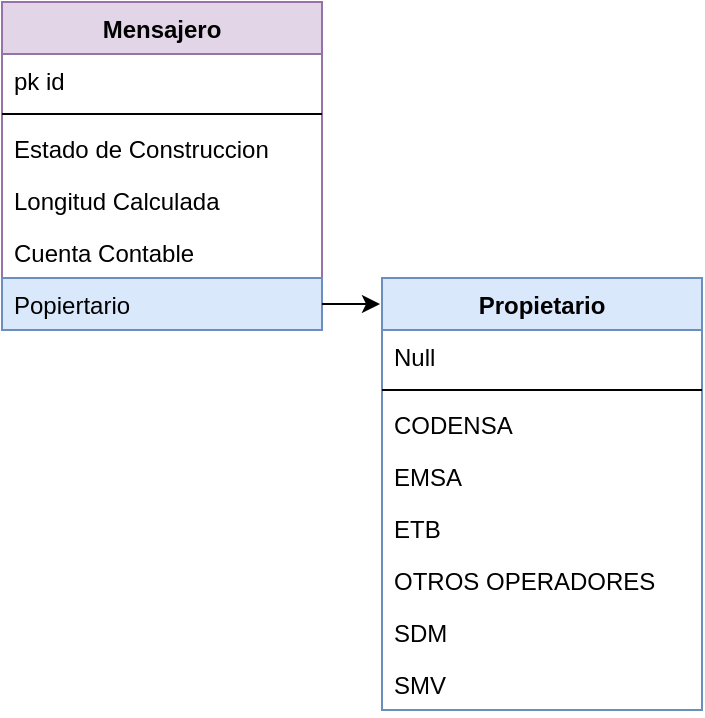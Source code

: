 <mxfile version="20.2.0" type="github" pages="3"><diagram id="7SNefQzqKdSt2I0LmCMP" name="ETB Necesidad Negocio 1"><mxGraphModel dx="929" dy="531" grid="1" gridSize="10" guides="1" tooltips="1" connect="1" arrows="1" fold="1" page="1" pageScale="1" pageWidth="827" pageHeight="1169" math="0" shadow="0"><root><mxCell id="0"/><mxCell id="1" parent="0"/><mxCell id="rgepEF-R15nHoJGPIo0p-5" value="Mensajero" style="swimlane;fontStyle=1;align=center;verticalAlign=top;childLayout=stackLayout;horizontal=1;startSize=26;horizontalStack=0;resizeParent=1;resizeParentMax=0;resizeLast=0;collapsible=1;marginBottom=0;fillColor=#e1d5e7;strokeColor=#9673a6;" vertex="1" parent="1"><mxGeometry x="120" y="80" width="160" height="164" as="geometry"/></mxCell><mxCell id="rgepEF-R15nHoJGPIo0p-6" value="pk id" style="text;strokeColor=none;fillColor=none;align=left;verticalAlign=top;spacingLeft=4;spacingRight=4;overflow=hidden;rotatable=0;points=[[0,0.5],[1,0.5]];portConstraint=eastwest;" vertex="1" parent="rgepEF-R15nHoJGPIo0p-5"><mxGeometry y="26" width="160" height="26" as="geometry"/></mxCell><mxCell id="rgepEF-R15nHoJGPIo0p-7" value="" style="line;strokeWidth=1;fillColor=none;align=left;verticalAlign=middle;spacingTop=-1;spacingLeft=3;spacingRight=3;rotatable=0;labelPosition=right;points=[];portConstraint=eastwest;" vertex="1" parent="rgepEF-R15nHoJGPIo0p-5"><mxGeometry y="52" width="160" height="8" as="geometry"/></mxCell><mxCell id="rgepEF-R15nHoJGPIo0p-8" value="Estado de Construccion" style="text;strokeColor=none;fillColor=none;align=left;verticalAlign=top;spacingLeft=4;spacingRight=4;overflow=hidden;rotatable=0;points=[[0,0.5],[1,0.5]];portConstraint=eastwest;" vertex="1" parent="rgepEF-R15nHoJGPIo0p-5"><mxGeometry y="60" width="160" height="26" as="geometry"/></mxCell><mxCell id="rgepEF-R15nHoJGPIo0p-10" value="Longitud Calculada" style="text;strokeColor=none;fillColor=none;align=left;verticalAlign=top;spacingLeft=4;spacingRight=4;overflow=hidden;rotatable=0;points=[[0,0.5],[1,0.5]];portConstraint=eastwest;" vertex="1" parent="rgepEF-R15nHoJGPIo0p-5"><mxGeometry y="86" width="160" height="26" as="geometry"/></mxCell><mxCell id="rgepEF-R15nHoJGPIo0p-11" value="Cuenta Contable" style="text;strokeColor=none;fillColor=none;align=left;verticalAlign=top;spacingLeft=4;spacingRight=4;overflow=hidden;rotatable=0;points=[[0,0.5],[1,0.5]];portConstraint=eastwest;" vertex="1" parent="rgepEF-R15nHoJGPIo0p-5"><mxGeometry y="112" width="160" height="26" as="geometry"/></mxCell><mxCell id="rgepEF-R15nHoJGPIo0p-12" value="Popiertario" style="text;strokeColor=#6c8ebf;fillColor=#dae8fc;align=left;verticalAlign=top;spacingLeft=4;spacingRight=4;overflow=hidden;rotatable=0;points=[[0,0.5],[1,0.5]];portConstraint=eastwest;" vertex="1" parent="rgepEF-R15nHoJGPIo0p-5"><mxGeometry y="138" width="160" height="26" as="geometry"/></mxCell><mxCell id="rgepEF-R15nHoJGPIo0p-13" value="Propietario" style="swimlane;fontStyle=1;align=center;verticalAlign=top;childLayout=stackLayout;horizontal=1;startSize=26;horizontalStack=0;resizeParent=1;resizeParentMax=0;resizeLast=0;collapsible=1;marginBottom=0;fillColor=#dae8fc;strokeColor=#6c8ebf;" vertex="1" parent="1"><mxGeometry x="310" y="218" width="160" height="216" as="geometry"/></mxCell><mxCell id="rgepEF-R15nHoJGPIo0p-14" value="Null" style="text;strokeColor=none;fillColor=none;align=left;verticalAlign=top;spacingLeft=4;spacingRight=4;overflow=hidden;rotatable=0;points=[[0,0.5],[1,0.5]];portConstraint=eastwest;" vertex="1" parent="rgepEF-R15nHoJGPIo0p-13"><mxGeometry y="26" width="160" height="26" as="geometry"/></mxCell><mxCell id="rgepEF-R15nHoJGPIo0p-15" value="" style="line;strokeWidth=1;fillColor=none;align=left;verticalAlign=middle;spacingTop=-1;spacingLeft=3;spacingRight=3;rotatable=0;labelPosition=right;points=[];portConstraint=eastwest;" vertex="1" parent="rgepEF-R15nHoJGPIo0p-13"><mxGeometry y="52" width="160" height="8" as="geometry"/></mxCell><mxCell id="rgepEF-R15nHoJGPIo0p-16" value="CODENSA" style="text;strokeColor=none;fillColor=none;align=left;verticalAlign=top;spacingLeft=4;spacingRight=4;overflow=hidden;rotatable=0;points=[[0,0.5],[1,0.5]];portConstraint=eastwest;" vertex="1" parent="rgepEF-R15nHoJGPIo0p-13"><mxGeometry y="60" width="160" height="26" as="geometry"/></mxCell><mxCell id="rgepEF-R15nHoJGPIo0p-17" value="EMSA" style="text;strokeColor=none;fillColor=none;align=left;verticalAlign=top;spacingLeft=4;spacingRight=4;overflow=hidden;rotatable=0;points=[[0,0.5],[1,0.5]];portConstraint=eastwest;" vertex="1" parent="rgepEF-R15nHoJGPIo0p-13"><mxGeometry y="86" width="160" height="26" as="geometry"/></mxCell><mxCell id="rgepEF-R15nHoJGPIo0p-21" value="ETB" style="text;strokeColor=none;fillColor=none;align=left;verticalAlign=top;spacingLeft=4;spacingRight=4;overflow=hidden;rotatable=0;points=[[0,0.5],[1,0.5]];portConstraint=eastwest;" vertex="1" parent="rgepEF-R15nHoJGPIo0p-13"><mxGeometry y="112" width="160" height="26" as="geometry"/></mxCell><mxCell id="rgepEF-R15nHoJGPIo0p-20" value="OTROS OPERADORES" style="text;strokeColor=none;fillColor=none;align=left;verticalAlign=top;spacingLeft=4;spacingRight=4;overflow=hidden;rotatable=0;points=[[0,0.5],[1,0.5]];portConstraint=eastwest;" vertex="1" parent="rgepEF-R15nHoJGPIo0p-13"><mxGeometry y="138" width="160" height="26" as="geometry"/></mxCell><mxCell id="rgepEF-R15nHoJGPIo0p-22" value="SDM" style="text;strokeColor=none;fillColor=none;align=left;verticalAlign=top;spacingLeft=4;spacingRight=4;overflow=hidden;rotatable=0;points=[[0,0.5],[1,0.5]];portConstraint=eastwest;" vertex="1" parent="rgepEF-R15nHoJGPIo0p-13"><mxGeometry y="164" width="160" height="26" as="geometry"/></mxCell><mxCell id="rgepEF-R15nHoJGPIo0p-19" value="SMV" style="text;strokeColor=none;fillColor=none;align=left;verticalAlign=top;spacingLeft=4;spacingRight=4;overflow=hidden;rotatable=0;points=[[0,0.5],[1,0.5]];portConstraint=eastwest;" vertex="1" parent="rgepEF-R15nHoJGPIo0p-13"><mxGeometry y="190" width="160" height="26" as="geometry"/></mxCell><mxCell id="rgepEF-R15nHoJGPIo0p-23" style="edgeStyle=orthogonalEdgeStyle;rounded=0;orthogonalLoop=1;jettySize=auto;html=1;exitX=1;exitY=0.5;exitDx=0;exitDy=0;entryX=-0.006;entryY=0.056;entryDx=0;entryDy=0;entryPerimeter=0;" edge="1" parent="1" source="rgepEF-R15nHoJGPIo0p-12" target="rgepEF-R15nHoJGPIo0p-13"><mxGeometry relative="1" as="geometry"/></mxCell></root></mxGraphModel></diagram><diagram id="TaB28wCVPR5ub9hFnSmO" name="REQ ETB Necesidad Negocio 2"><mxGraphModel dx="3083" dy="1975" grid="1" gridSize="10" guides="1" tooltips="1" connect="1" arrows="1" fold="1" page="1" pageScale="1" pageWidth="827" pageHeight="1169" math="0" shadow="0"><root><mxCell id="0"/><mxCell id="1" parent="0"/><mxCell id="OmIyis-v5zb2YywH5Teh-71" style="edgeStyle=orthogonalEdgeStyle;rounded=0;orthogonalLoop=1;jettySize=auto;html=1;exitX=0.5;exitY=1;exitDx=0;exitDy=0;entryX=0.186;entryY=-0.007;entryDx=0;entryDy=0;entryPerimeter=0;fontSize=13;" edge="1" parent="1" source="_Np7mDG4AxdZJiMfiP_V-1" target="OmIyis-v5zb2YywH5Teh-2"><mxGeometry relative="1" as="geometry"/></mxCell><mxCell id="_Np7mDG4AxdZJiMfiP_V-1" value="Camara" style="swimlane;fontStyle=1;align=center;verticalAlign=top;childLayout=stackLayout;horizontal=1;startSize=26;horizontalStack=0;resizeParent=1;resizeParentMax=0;resizeLast=0;collapsible=1;marginBottom=0;fillColor=#d5e8d4;strokeColor=#82b366;fontSize=13;" vertex="1" parent="1"><mxGeometry x="-1210" y="30" width="180" height="424" as="geometry"/></mxCell><mxCell id="_Np7mDG4AxdZJiMfiP_V-2" value="pk id" style="text;strokeColor=none;fillColor=none;align=left;verticalAlign=top;spacingLeft=4;spacingRight=4;overflow=hidden;rotatable=0;points=[[0,0.5],[1,0.5]];portConstraint=eastwest;" vertex="1" parent="_Np7mDG4AxdZJiMfiP_V-1"><mxGeometry y="26" width="180" height="26" as="geometry"/></mxCell><mxCell id="_Np7mDG4AxdZJiMfiP_V-3" value="" style="line;strokeWidth=1;fillColor=none;align=left;verticalAlign=middle;spacingTop=-1;spacingLeft=3;spacingRight=3;rotatable=0;labelPosition=right;points=[];portConstraint=eastwest;" vertex="1" parent="_Np7mDG4AxdZJiMfiP_V-1"><mxGeometry y="52" width="180" height="8" as="geometry"/></mxCell><mxCell id="_Np7mDG4AxdZJiMfiP_V-4" value="Camara" style="text;strokeColor=none;fillColor=none;align=left;verticalAlign=top;spacingLeft=4;spacingRight=4;overflow=hidden;rotatable=0;points=[[0,0.5],[1,0.5]];portConstraint=eastwest;" vertex="1" parent="_Np7mDG4AxdZJiMfiP_V-1"><mxGeometry y="60" width="180" height="26" as="geometry"/></mxCell><mxCell id="_Np7mDG4AxdZJiMfiP_V-5" value="Especificacion" style="text;strokeColor=none;fillColor=none;align=left;verticalAlign=top;spacingLeft=4;spacingRight=4;overflow=hidden;rotatable=0;points=[[0,0.5],[1,0.5]];portConstraint=eastwest;" vertex="1" parent="_Np7mDG4AxdZJiMfiP_V-1"><mxGeometry y="86" width="180" height="26" as="geometry"/></mxCell><mxCell id="_Np7mDG4AxdZJiMfiP_V-6" value="Porpietario" style="text;strokeColor=none;fillColor=none;align=left;verticalAlign=top;spacingLeft=4;spacingRight=4;overflow=hidden;rotatable=0;points=[[0,0.5],[1,0.5]];portConstraint=eastwest;" vertex="1" parent="_Np7mDG4AxdZJiMfiP_V-1"><mxGeometry y="112" width="180" height="26" as="geometry"/></mxCell><mxCell id="_Np7mDG4AxdZJiMfiP_V-7" value="Estado de Construccion" style="text;strokeColor=none;fillColor=none;align=left;verticalAlign=top;spacingLeft=4;spacingRight=4;overflow=hidden;rotatable=0;points=[[0,0.5],[1,0.5]];portConstraint=eastwest;" vertex="1" parent="_Np7mDG4AxdZJiMfiP_V-1"><mxGeometry y="138" width="180" height="26" as="geometry"/></mxCell><mxCell id="RvAkGdlKelsqoGFrfK52-1" value="Strips" style="text;strokeColor=none;fillColor=none;align=left;verticalAlign=top;spacingLeft=4;spacingRight=4;overflow=hidden;rotatable=0;points=[[0,0.5],[1,0.5]];portConstraint=eastwest;" vertex="1" parent="_Np7mDG4AxdZJiMfiP_V-1"><mxGeometry y="164" width="180" height="26" as="geometry"/></mxCell><mxCell id="RvAkGdlKelsqoGFrfK52-2" value="Tipo" style="text;strokeColor=none;fillColor=none;align=left;verticalAlign=top;spacingLeft=4;spacingRight=4;overflow=hidden;rotatable=0;points=[[0,0.5],[1,0.5]];portConstraint=eastwest;" vertex="1" parent="_Np7mDG4AxdZJiMfiP_V-1"><mxGeometry y="190" width="180" height="26" as="geometry"/></mxCell><mxCell id="RvAkGdlKelsqoGFrfK52-3" value="Apertura" style="text;strokeColor=none;fillColor=none;align=left;verticalAlign=top;spacingLeft=4;spacingRight=4;overflow=hidden;rotatable=0;points=[[0,0.5],[1,0.5]];portConstraint=eastwest;" vertex="1" parent="_Np7mDG4AxdZJiMfiP_V-1"><mxGeometry y="216" width="180" height="26" as="geometry"/></mxCell><mxCell id="RvAkGdlKelsqoGFrfK52-5" value="Numero Acometida Predio" style="text;strokeColor=none;fillColor=none;align=left;verticalAlign=top;spacingLeft=4;spacingRight=4;overflow=hidden;rotatable=0;points=[[0,0.5],[1,0.5]];portConstraint=eastwest;" vertex="1" parent="_Np7mDG4AxdZJiMfiP_V-1"><mxGeometry y="242" width="180" height="26" as="geometry"/></mxCell><mxCell id="RvAkGdlKelsqoGFrfK52-4" value="Red Coporativa?" style="text;strokeColor=none;fillColor=none;align=left;verticalAlign=top;spacingLeft=4;spacingRight=4;overflow=hidden;rotatable=0;points=[[0,0.5],[1,0.5]];portConstraint=eastwest;" vertex="1" parent="_Np7mDG4AxdZJiMfiP_V-1"><mxGeometry y="268" width="180" height="26" as="geometry"/></mxCell><mxCell id="RvAkGdlKelsqoGFrfK52-6" value="Etiqueta" style="text;strokeColor=none;fillColor=none;align=left;verticalAlign=top;spacingLeft=4;spacingRight=4;overflow=hidden;rotatable=0;points=[[0,0.5],[1,0.5]];portConstraint=eastwest;" vertex="1" parent="_Np7mDG4AxdZJiMfiP_V-1"><mxGeometry y="294" width="180" height="26" as="geometry"/></mxCell><mxCell id="RvAkGdlKelsqoGFrfK52-7" value="Direccion" style="text;strokeColor=none;fillColor=none;align=left;verticalAlign=top;spacingLeft=4;spacingRight=4;overflow=hidden;rotatable=0;points=[[0,0.5],[1,0.5]];portConstraint=eastwest;" vertex="1" parent="_Np7mDG4AxdZJiMfiP_V-1"><mxGeometry y="320" width="180" height="26" as="geometry"/></mxCell><mxCell id="RvAkGdlKelsqoGFrfK52-8" value="Cuenta Contable" style="text;strokeColor=none;fillColor=none;align=left;verticalAlign=top;spacingLeft=4;spacingRight=4;overflow=hidden;rotatable=0;points=[[0,0.5],[1,0.5]];portConstraint=eastwest;" vertex="1" parent="_Np7mDG4AxdZJiMfiP_V-1"><mxGeometry y="346" width="180" height="26" as="geometry"/></mxCell><mxCell id="k2ZkSBLWyGvdBdx1VVwJ-1" value="Arrendadores (Infra) bool" style="text;strokeColor=#6c8ebf;fillColor=#dae8fc;align=left;verticalAlign=top;spacingLeft=4;spacingRight=4;overflow=hidden;rotatable=0;points=[[0,0.5],[1,0.5]];portConstraint=eastwest;" vertex="1" parent="_Np7mDG4AxdZJiMfiP_V-1"><mxGeometry y="372" width="180" height="26" as="geometry"/></mxCell><mxCell id="RvAkGdlKelsqoGFrfK52-35" value="Arrendamiento Infraestructura" style="text;strokeColor=#6c8ebf;fillColor=#dae8fc;align=left;verticalAlign=top;spacingLeft=4;spacingRight=4;overflow=hidden;rotatable=0;points=[[0,0.5],[1,0.5]];portConstraint=eastwest;" vertex="1" parent="_Np7mDG4AxdZJiMfiP_V-1"><mxGeometry y="398" width="180" height="26" as="geometry"/></mxCell><mxCell id="OmIyis-v5zb2YywH5Teh-72" style="edgeStyle=orthogonalEdgeStyle;rounded=0;orthogonalLoop=1;jettySize=auto;html=1;exitX=0.5;exitY=1;exitDx=0;exitDy=0;fontSize=13;" edge="1" parent="1" source="_Np7mDG4AxdZJiMfiP_V-8"><mxGeometry relative="1" as="geometry"><mxPoint x="-713" y="830" as="targetPoint"/></mxGeometry></mxCell><mxCell id="_Np7mDG4AxdZJiMfiP_V-8" value="Poste" style="swimlane;fontStyle=1;align=center;verticalAlign=top;childLayout=stackLayout;horizontal=1;startSize=26;horizontalStack=0;resizeParent=1;resizeParentMax=0;resizeLast=0;collapsible=1;marginBottom=0;fillColor=#ffe6cc;strokeColor=#d79b00;" vertex="1" parent="1"><mxGeometry x="-820" width="180" height="580" as="geometry"/></mxCell><mxCell id="_Np7mDG4AxdZJiMfiP_V-9" value="pk id" style="text;strokeColor=none;fillColor=none;align=left;verticalAlign=top;spacingLeft=4;spacingRight=4;overflow=hidden;rotatable=0;points=[[0,0.5],[1,0.5]];portConstraint=eastwest;" vertex="1" parent="_Np7mDG4AxdZJiMfiP_V-8"><mxGeometry y="26" width="180" height="26" as="geometry"/></mxCell><mxCell id="_Np7mDG4AxdZJiMfiP_V-10" value="" style="line;strokeWidth=1;fillColor=none;align=left;verticalAlign=middle;spacingTop=-1;spacingLeft=3;spacingRight=3;rotatable=0;labelPosition=right;points=[];portConstraint=eastwest;" vertex="1" parent="_Np7mDG4AxdZJiMfiP_V-8"><mxGeometry y="52" width="180" height="8" as="geometry"/></mxCell><mxCell id="_Np7mDG4AxdZJiMfiP_V-11" value="Etiqueta de Poste de CATV" style="text;strokeColor=none;fillColor=none;align=left;verticalAlign=top;spacingLeft=4;spacingRight=4;overflow=hidden;rotatable=0;points=[[0,0.5],[1,0.5]];portConstraint=eastwest;" vertex="1" parent="_Np7mDG4AxdZJiMfiP_V-8"><mxGeometry y="60" width="180" height="26" as="geometry"/></mxCell><mxCell id="_Np7mDG4AxdZJiMfiP_V-12" value="Uso" style="text;strokeColor=none;fillColor=none;align=left;verticalAlign=top;spacingLeft=4;spacingRight=4;overflow=hidden;rotatable=0;points=[[0,0.5],[1,0.5]];portConstraint=eastwest;" vertex="1" parent="_Np7mDG4AxdZJiMfiP_V-8"><mxGeometry y="86" width="180" height="26" as="geometry"/></mxCell><mxCell id="_Np7mDG4AxdZJiMfiP_V-13" value="Estado de Construccion" style="text;strokeColor=none;fillColor=none;align=left;verticalAlign=top;spacingLeft=4;spacingRight=4;overflow=hidden;rotatable=0;points=[[0,0.5],[1,0.5]];portConstraint=eastwest;" vertex="1" parent="_Np7mDG4AxdZJiMfiP_V-8"><mxGeometry y="112" width="180" height="26" as="geometry"/></mxCell><mxCell id="_Np7mDG4AxdZJiMfiP_V-14" value="Identificador" style="text;strokeColor=none;fillColor=none;align=left;verticalAlign=top;spacingLeft=4;spacingRight=4;overflow=hidden;rotatable=0;points=[[0,0.5],[1,0.5]];portConstraint=eastwest;" vertex="1" parent="_Np7mDG4AxdZJiMfiP_V-8"><mxGeometry y="138" width="180" height="26" as="geometry"/></mxCell><mxCell id="RvAkGdlKelsqoGFrfK52-10" value="Tipo de Poste" style="text;strokeColor=none;fillColor=none;align=left;verticalAlign=top;spacingLeft=4;spacingRight=4;overflow=hidden;rotatable=0;points=[[0,0.5],[1,0.5]];portConstraint=eastwest;" vertex="1" parent="_Np7mDG4AxdZJiMfiP_V-8"><mxGeometry y="164" width="180" height="26" as="geometry"/></mxCell><mxCell id="RvAkGdlKelsqoGFrfK52-9" value="Propietario" style="text;strokeColor=none;fillColor=none;align=left;verticalAlign=top;spacingLeft=4;spacingRight=4;overflow=hidden;rotatable=0;points=[[0,0.5],[1,0.5]];portConstraint=eastwest;" vertex="1" parent="_Np7mDG4AxdZJiMfiP_V-8"><mxGeometry y="190" width="180" height="26" as="geometry"/></mxCell><mxCell id="RvAkGdlKelsqoGFrfK52-12" value="Tipo Material" style="text;strokeColor=none;fillColor=none;align=left;verticalAlign=top;spacingLeft=4;spacingRight=4;overflow=hidden;rotatable=0;points=[[0,0.5],[1,0.5]];portConstraint=eastwest;" vertex="1" parent="_Np7mDG4AxdZJiMfiP_V-8"><mxGeometry y="216" width="180" height="26" as="geometry"/></mxCell><mxCell id="RvAkGdlKelsqoGFrfK52-13" value="Tipo Rienda" style="text;strokeColor=none;fillColor=none;align=left;verticalAlign=top;spacingLeft=4;spacingRight=4;overflow=hidden;rotatable=0;points=[[0,0.5],[1,0.5]];portConstraint=eastwest;" vertex="1" parent="_Np7mDG4AxdZJiMfiP_V-8"><mxGeometry y="242" width="180" height="26" as="geometry"/></mxCell><mxCell id="RvAkGdlKelsqoGFrfK52-11" value="Codigo ETB" style="text;strokeColor=none;fillColor=none;align=left;verticalAlign=top;spacingLeft=4;spacingRight=4;overflow=hidden;rotatable=0;points=[[0,0.5],[1,0.5]];portConstraint=eastwest;" vertex="1" parent="_Np7mDG4AxdZJiMfiP_V-8"><mxGeometry y="268" width="180" height="26" as="geometry"/></mxCell><mxCell id="RvAkGdlKelsqoGFrfK52-14" value="Codigo DART" style="text;strokeColor=none;fillColor=none;align=left;verticalAlign=top;spacingLeft=4;spacingRight=4;overflow=hidden;rotatable=0;points=[[0,0.5],[1,0.5]];portConstraint=eastwest;" vertex="1" parent="_Np7mDG4AxdZJiMfiP_V-8"><mxGeometry y="294" width="180" height="26" as="geometry"/></mxCell><mxCell id="RvAkGdlKelsqoGFrfK52-15" value="Caja Cobres" style="text;strokeColor=none;fillColor=none;align=left;verticalAlign=top;spacingLeft=4;spacingRight=4;overflow=hidden;rotatable=0;points=[[0,0.5],[1,0.5]];portConstraint=eastwest;" vertex="1" parent="_Np7mDG4AxdZJiMfiP_V-8"><mxGeometry y="320" width="180" height="26" as="geometry"/></mxCell><mxCell id="RvAkGdlKelsqoGFrfK52-16" value="Coste Instalado" style="text;strokeColor=none;fillColor=none;align=left;verticalAlign=top;spacingLeft=4;spacingRight=4;overflow=hidden;rotatable=0;points=[[0,0.5],[1,0.5]];portConstraint=eastwest;" vertex="1" parent="_Np7mDG4AxdZJiMfiP_V-8"><mxGeometry y="346" width="180" height="26" as="geometry"/></mxCell><mxCell id="RvAkGdlKelsqoGFrfK52-17" value="Obstruccion Linea Vista" style="text;strokeColor=none;fillColor=none;align=left;verticalAlign=top;spacingLeft=4;spacingRight=4;overflow=hidden;rotatable=0;points=[[0,0.5],[1,0.5]];portConstraint=eastwest;" vertex="1" parent="_Np7mDG4AxdZJiMfiP_V-8"><mxGeometry y="372" width="180" height="26" as="geometry"/></mxCell><mxCell id="RvAkGdlKelsqoGFrfK52-18" value="Acometida Camara" style="text;strokeColor=none;fillColor=none;align=left;verticalAlign=top;spacingLeft=4;spacingRight=4;overflow=hidden;rotatable=0;points=[[0,0.5],[1,0.5]];portConstraint=eastwest;" vertex="1" parent="_Np7mDG4AxdZJiMfiP_V-8"><mxGeometry y="398" width="180" height="26" as="geometry"/></mxCell><mxCell id="RvAkGdlKelsqoGFrfK52-20" value="Altura" style="text;strokeColor=none;fillColor=none;align=left;verticalAlign=top;spacingLeft=4;spacingRight=4;overflow=hidden;rotatable=0;points=[[0,0.5],[1,0.5]];portConstraint=eastwest;" vertex="1" parent="_Np7mDG4AxdZJiMfiP_V-8"><mxGeometry y="424" width="180" height="26" as="geometry"/></mxCell><mxCell id="RvAkGdlKelsqoGFrfK52-21" value="Ubicacion" style="text;strokeColor=none;fillColor=none;align=left;verticalAlign=top;spacingLeft=4;spacingRight=4;overflow=hidden;rotatable=0;points=[[0,0.5],[1,0.5]];portConstraint=eastwest;" vertex="1" parent="_Np7mDG4AxdZJiMfiP_V-8"><mxGeometry y="450" width="180" height="26" as="geometry"/></mxCell><mxCell id="RvAkGdlKelsqoGFrfK52-19" value="Red Corporativa?" style="text;strokeColor=none;fillColor=none;align=left;verticalAlign=top;spacingLeft=4;spacingRight=4;overflow=hidden;rotatable=0;points=[[0,0.5],[1,0.5]];portConstraint=eastwest;" vertex="1" parent="_Np7mDG4AxdZJiMfiP_V-8"><mxGeometry y="476" width="180" height="26" as="geometry"/></mxCell><mxCell id="RvAkGdlKelsqoGFrfK52-22" value="Cuenta Contable" style="text;strokeColor=none;fillColor=none;align=left;verticalAlign=top;spacingLeft=4;spacingRight=4;overflow=hidden;rotatable=0;points=[[0,0.5],[1,0.5]];portConstraint=eastwest;" vertex="1" parent="_Np7mDG4AxdZJiMfiP_V-8"><mxGeometry y="502" width="180" height="26" as="geometry"/></mxCell><mxCell id="k2ZkSBLWyGvdBdx1VVwJ-2" value="Arrendadores (Infra) bool" style="text;strokeColor=#6c8ebf;fillColor=#dae8fc;align=left;verticalAlign=top;spacingLeft=4;spacingRight=4;overflow=hidden;rotatable=0;points=[[0,0.5],[1,0.5]];portConstraint=eastwest;" vertex="1" parent="_Np7mDG4AxdZJiMfiP_V-8"><mxGeometry y="528" width="180" height="26" as="geometry"/></mxCell><mxCell id="RvAkGdlKelsqoGFrfK52-36" value="Arrendamiento Infraestructura" style="text;strokeColor=#6c8ebf;fillColor=#dae8fc;align=left;verticalAlign=top;spacingLeft=4;spacingRight=4;overflow=hidden;rotatable=0;points=[[0,0.5],[1,0.5]];portConstraint=eastwest;" vertex="1" parent="_Np7mDG4AxdZJiMfiP_V-8"><mxGeometry y="554" width="180" height="26" as="geometry"/></mxCell><mxCell id="OmIyis-v5zb2YywH5Teh-73" style="edgeStyle=orthogonalEdgeStyle;rounded=0;orthogonalLoop=1;jettySize=auto;html=1;exitX=0.5;exitY=1;exitDx=0;exitDy=0;fontSize=13;entryX=0.75;entryY=0;entryDx=0;entryDy=0;" edge="1" parent="1" source="_Np7mDG4AxdZJiMfiP_V-15" target="OmIyis-v5zb2YywH5Teh-2"><mxGeometry relative="1" as="geometry"><mxPoint x="-670" y="810" as="targetPoint"/></mxGeometry></mxCell><mxCell id="_Np7mDG4AxdZJiMfiP_V-15" value="Canalizacion" style="swimlane;fontStyle=1;align=center;verticalAlign=top;childLayout=stackLayout;horizontal=1;startSize=26;horizontalStack=0;resizeParent=1;resizeParentMax=0;resizeLast=0;collapsible=1;marginBottom=0;fillColor=#fff2cc;strokeColor=#d6b656;" vertex="1" parent="1"><mxGeometry x="-440" y="14" width="180" height="502" as="geometry"/></mxCell><mxCell id="_Np7mDG4AxdZJiMfiP_V-16" value="pk id" style="text;strokeColor=none;fillColor=none;align=left;verticalAlign=top;spacingLeft=4;spacingRight=4;overflow=hidden;rotatable=0;points=[[0,0.5],[1,0.5]];portConstraint=eastwest;" vertex="1" parent="_Np7mDG4AxdZJiMfiP_V-15"><mxGeometry y="26" width="180" height="26" as="geometry"/></mxCell><mxCell id="_Np7mDG4AxdZJiMfiP_V-17" value="" style="line;strokeWidth=1;fillColor=none;align=left;verticalAlign=middle;spacingTop=-1;spacingLeft=3;spacingRight=3;rotatable=0;labelPosition=right;points=[];portConstraint=eastwest;" vertex="1" parent="_Np7mDG4AxdZJiMfiP_V-15"><mxGeometry y="52" width="180" height="8" as="geometry"/></mxCell><mxCell id="_Np7mDG4AxdZJiMfiP_V-18" value="Cantidad de Ductos" style="text;strokeColor=none;fillColor=none;align=left;verticalAlign=top;spacingLeft=4;spacingRight=4;overflow=hidden;rotatable=0;points=[[0,0.5],[1,0.5]];portConstraint=eastwest;" vertex="1" parent="_Np7mDG4AxdZJiMfiP_V-15"><mxGeometry y="60" width="180" height="26" as="geometry"/></mxCell><mxCell id="_Np7mDG4AxdZJiMfiP_V-19" value="Ductos Libres" style="text;strokeColor=none;fillColor=none;align=left;verticalAlign=top;spacingLeft=4;spacingRight=4;overflow=hidden;rotatable=0;points=[[0,0.5],[1,0.5]];portConstraint=eastwest;" vertex="1" parent="_Np7mDG4AxdZJiMfiP_V-15"><mxGeometry y="86" width="180" height="26" as="geometry"/></mxCell><mxCell id="_Np7mDG4AxdZJiMfiP_V-20" value="Material Ducto" style="text;strokeColor=none;fillColor=none;align=left;verticalAlign=top;spacingLeft=4;spacingRight=4;overflow=hidden;rotatable=0;points=[[0,0.5],[1,0.5]];portConstraint=eastwest;" vertex="1" parent="_Np7mDG4AxdZJiMfiP_V-15"><mxGeometry y="112" width="180" height="26" as="geometry"/></mxCell><mxCell id="RvAkGdlKelsqoGFrfK52-23" value="Propietario" style="text;strokeColor=none;fillColor=none;align=left;verticalAlign=top;spacingLeft=4;spacingRight=4;overflow=hidden;rotatable=0;points=[[0,0.5],[1,0.5]];portConstraint=eastwest;" vertex="1" parent="_Np7mDG4AxdZJiMfiP_V-15"><mxGeometry y="138" width="180" height="26" as="geometry"/></mxCell><mxCell id="_Np7mDG4AxdZJiMfiP_V-21" value="Longitud Calculada" style="text;strokeColor=none;fillColor=none;align=left;verticalAlign=top;spacingLeft=4;spacingRight=4;overflow=hidden;rotatable=0;points=[[0,0.5],[1,0.5]];portConstraint=eastwest;" vertex="1" parent="_Np7mDG4AxdZJiMfiP_V-15"><mxGeometry y="164" width="180" height="26" as="geometry"/></mxCell><mxCell id="RvAkGdlKelsqoGFrfK52-24" value="Diametro" style="text;strokeColor=none;fillColor=none;align=left;verticalAlign=top;spacingLeft=4;spacingRight=4;overflow=hidden;rotatable=0;points=[[0,0.5],[1,0.5]];portConstraint=eastwest;" vertex="1" parent="_Np7mDG4AxdZJiMfiP_V-15"><mxGeometry y="190" width="180" height="26" as="geometry"/></mxCell><mxCell id="RvAkGdlKelsqoGFrfK52-25" value="Uso" style="text;strokeColor=none;fillColor=none;align=left;verticalAlign=top;spacingLeft=4;spacingRight=4;overflow=hidden;rotatable=0;points=[[0,0.5],[1,0.5]];portConstraint=eastwest;" vertex="1" parent="_Np7mDG4AxdZJiMfiP_V-15"><mxGeometry y="216" width="180" height="26" as="geometry"/></mxCell><mxCell id="RvAkGdlKelsqoGFrfK52-26" value="Tipo de Canalizacion" style="text;strokeColor=none;fillColor=none;align=left;verticalAlign=top;spacingLeft=4;spacingRight=4;overflow=hidden;rotatable=0;points=[[0,0.5],[1,0.5]];portConstraint=eastwest;" vertex="1" parent="_Np7mDG4AxdZJiMfiP_V-15"><mxGeometry y="242" width="180" height="26" as="geometry"/></mxCell><mxCell id="RvAkGdlKelsqoGFrfK52-28" value="Estado de Construccion" style="text;strokeColor=none;fillColor=none;align=left;verticalAlign=top;spacingLeft=4;spacingRight=4;overflow=hidden;rotatable=0;points=[[0,0.5],[1,0.5]];portConstraint=eastwest;" vertex="1" parent="_Np7mDG4AxdZJiMfiP_V-15"><mxGeometry y="268" width="180" height="26" as="geometry"/></mxCell><mxCell id="RvAkGdlKelsqoGFrfK52-27" value="Profund. Mat. Sperior" style="text;strokeColor=none;fillColor=none;align=left;verticalAlign=top;spacingLeft=4;spacingRight=4;overflow=hidden;rotatable=0;points=[[0,0.5],[1,0.5]];portConstraint=eastwest;" vertex="1" parent="_Np7mDG4AxdZJiMfiP_V-15"><mxGeometry y="294" width="180" height="26" as="geometry"/></mxCell><mxCell id="RvAkGdlKelsqoGFrfK52-30" value="Ancho" style="text;strokeColor=none;fillColor=none;align=left;verticalAlign=top;spacingLeft=4;spacingRight=4;overflow=hidden;rotatable=0;points=[[0,0.5],[1,0.5]];portConstraint=eastwest;" vertex="1" parent="_Np7mDG4AxdZJiMfiP_V-15"><mxGeometry y="320" width="180" height="26" as="geometry"/></mxCell><mxCell id="RvAkGdlKelsqoGFrfK52-29" value="Profund. Mat. Central" style="text;strokeColor=none;fillColor=none;align=left;verticalAlign=top;spacingLeft=4;spacingRight=4;overflow=hidden;rotatable=0;points=[[0,0.5],[1,0.5]];portConstraint=eastwest;" vertex="1" parent="_Np7mDG4AxdZJiMfiP_V-15"><mxGeometry y="346" width="180" height="26" as="geometry"/></mxCell><mxCell id="RvAkGdlKelsqoGFrfK52-31" value="Profund. Mat. Relleno" style="text;strokeColor=none;fillColor=none;align=left;verticalAlign=top;spacingLeft=4;spacingRight=4;overflow=hidden;rotatable=0;points=[[0,0.5],[1,0.5]];portConstraint=eastwest;" vertex="1" parent="_Np7mDG4AxdZJiMfiP_V-15"><mxGeometry y="372" width="180" height="26" as="geometry"/></mxCell><mxCell id="RvAkGdlKelsqoGFrfK52-32" value="Profund. Mat. Base" style="text;strokeColor=none;fillColor=none;align=left;verticalAlign=top;spacingLeft=4;spacingRight=4;overflow=hidden;rotatable=0;points=[[0,0.5],[1,0.5]];portConstraint=eastwest;" vertex="1" parent="_Np7mDG4AxdZJiMfiP_V-15"><mxGeometry y="398" width="180" height="26" as="geometry"/></mxCell><mxCell id="RvAkGdlKelsqoGFrfK52-33" value="Notas" style="text;strokeColor=none;fillColor=none;align=left;verticalAlign=top;spacingLeft=4;spacingRight=4;overflow=hidden;rotatable=0;points=[[0,0.5],[1,0.5]];portConstraint=eastwest;" vertex="1" parent="_Np7mDG4AxdZJiMfiP_V-15"><mxGeometry y="424" width="180" height="26" as="geometry"/></mxCell><mxCell id="k2ZkSBLWyGvdBdx1VVwJ-3" value="Arrendadores (Infra) bool" style="text;strokeColor=#6c8ebf;fillColor=#dae8fc;align=left;verticalAlign=top;spacingLeft=4;spacingRight=4;overflow=hidden;rotatable=0;points=[[0,0.5],[1,0.5]];portConstraint=eastwest;" vertex="1" parent="_Np7mDG4AxdZJiMfiP_V-15"><mxGeometry y="450" width="180" height="26" as="geometry"/></mxCell><mxCell id="RvAkGdlKelsqoGFrfK52-37" value="Arrendamiento Infraestructura" style="text;strokeColor=#6c8ebf;fillColor=#dae8fc;align=left;verticalAlign=top;spacingLeft=4;spacingRight=4;overflow=hidden;rotatable=0;points=[[0,0.5],[1,0.5]];portConstraint=eastwest;" vertex="1" parent="_Np7mDG4AxdZJiMfiP_V-15"><mxGeometry y="476" width="180" height="26" as="geometry"/></mxCell><mxCell id="OmIyis-v5zb2YywH5Teh-74" style="edgeStyle=orthogonalEdgeStyle;rounded=0;orthogonalLoop=1;jettySize=auto;html=1;exitX=0.5;exitY=1;exitDx=0;exitDy=0;entryX=0.5;entryY=0;entryDx=0;entryDy=0;fontSize=13;" edge="1" parent="1" source="zK1odsdEBfHiVIb1AbQS-1" target="OmIyis-v5zb2YywH5Teh-2"><mxGeometry relative="1" as="geometry"/></mxCell><mxCell id="zK1odsdEBfHiVIb1AbQS-1" value="Mensajero" style="swimlane;fontStyle=1;align=center;verticalAlign=top;childLayout=stackLayout;horizontal=1;startSize=26;horizontalStack=0;resizeParent=1;resizeParentMax=0;resizeLast=0;collapsible=1;marginBottom=0;fillColor=#e1d5e7;strokeColor=#9673a6;" vertex="1" parent="1"><mxGeometry x="-170" y="180" width="180" height="216" as="geometry"/></mxCell><mxCell id="zK1odsdEBfHiVIb1AbQS-2" value="pk id" style="text;strokeColor=none;fillColor=none;align=left;verticalAlign=top;spacingLeft=4;spacingRight=4;overflow=hidden;rotatable=0;points=[[0,0.5],[1,0.5]];portConstraint=eastwest;" vertex="1" parent="zK1odsdEBfHiVIb1AbQS-1"><mxGeometry y="26" width="180" height="26" as="geometry"/></mxCell><mxCell id="zK1odsdEBfHiVIb1AbQS-3" value="" style="line;strokeWidth=1;fillColor=none;align=left;verticalAlign=middle;spacingTop=-1;spacingLeft=3;spacingRight=3;rotatable=0;labelPosition=right;points=[];portConstraint=eastwest;" vertex="1" parent="zK1odsdEBfHiVIb1AbQS-1"><mxGeometry y="52" width="180" height="8" as="geometry"/></mxCell><mxCell id="zK1odsdEBfHiVIb1AbQS-4" value="Estado de Construccion" style="text;strokeColor=none;fillColor=none;align=left;verticalAlign=top;spacingLeft=4;spacingRight=4;overflow=hidden;rotatable=0;points=[[0,0.5],[1,0.5]];portConstraint=eastwest;" vertex="1" parent="zK1odsdEBfHiVIb1AbQS-1"><mxGeometry y="60" width="180" height="26" as="geometry"/></mxCell><mxCell id="zK1odsdEBfHiVIb1AbQS-5" value="Longitud Calculada" style="text;strokeColor=none;fillColor=none;align=left;verticalAlign=top;spacingLeft=4;spacingRight=4;overflow=hidden;rotatable=0;points=[[0,0.5],[1,0.5]];portConstraint=eastwest;" vertex="1" parent="zK1odsdEBfHiVIb1AbQS-1"><mxGeometry y="86" width="180" height="26" as="geometry"/></mxCell><mxCell id="zK1odsdEBfHiVIb1AbQS-6" value="Cuenta Contable" style="text;strokeColor=none;fillColor=none;align=left;verticalAlign=top;spacingLeft=4;spacingRight=4;overflow=hidden;rotatable=0;points=[[0,0.5],[1,0.5]];portConstraint=eastwest;" vertex="1" parent="zK1odsdEBfHiVIb1AbQS-1"><mxGeometry y="112" width="180" height="26" as="geometry"/></mxCell><mxCell id="zK1odsdEBfHiVIb1AbQS-7" value="Popiertario" style="text;strokeColor=none;fillColor=none;align=left;verticalAlign=top;spacingLeft=4;spacingRight=4;overflow=hidden;rotatable=0;points=[[0,0.5],[1,0.5]];portConstraint=eastwest;" vertex="1" parent="zK1odsdEBfHiVIb1AbQS-1"><mxGeometry y="138" width="180" height="26" as="geometry"/></mxCell><mxCell id="k2ZkSBLWyGvdBdx1VVwJ-4" value="Arrendadores (Infra) bool" style="text;strokeColor=#6c8ebf;fillColor=#dae8fc;align=left;verticalAlign=top;spacingLeft=4;spacingRight=4;overflow=hidden;rotatable=0;points=[[0,0.5],[1,0.5]];portConstraint=eastwest;" vertex="1" parent="zK1odsdEBfHiVIb1AbQS-1"><mxGeometry y="164" width="180" height="26" as="geometry"/></mxCell><mxCell id="RvAkGdlKelsqoGFrfK52-38" value="Arrendamiento Infraestructura" style="text;strokeColor=#6c8ebf;fillColor=#dae8fc;align=left;verticalAlign=top;spacingLeft=4;spacingRight=4;overflow=hidden;rotatable=0;points=[[0,0.5],[1,0.5]];portConstraint=eastwest;" vertex="1" parent="zK1odsdEBfHiVIb1AbQS-1"><mxGeometry y="190" width="180" height="26" as="geometry"/></mxCell><mxCell id="RvAkGdlKelsqoGFrfK52-34" value="&lt;h1 style=&quot;font-size: 18px;&quot;&gt;Necesidad de Negocio # 2&lt;/h1&gt;&lt;p style=&quot;font-size: 18px;&quot;&gt;&lt;span style=&quot;text-align: center; font-size: 18px;&quot;&gt;arrendamiento infraestructura booleano campo a todos (opcional)&lt;/span&gt;&lt;br style=&quot;text-align: center; font-size: 18px;&quot;&gt;&lt;br style=&quot;text-align: center; font-size: 18px;&quot;&gt;&lt;br style=&quot;text-align: center; font-size: 18px;&quot;&gt;&lt;span style=&quot;text-align: center; font-size: 18px;&quot;&gt;tabla n:n&amp;nbsp;&lt;/span&gt;&lt;br style=&quot;text-align: center; font-size: 18px;&quot;&gt;&lt;br style=&quot;text-align: center; font-size: 18px;&quot;&gt;&lt;span style=&quot;text-align: center; font-size: 18px;&quot;&gt;otra tabla a parte arrendamiento o arrendadores&lt;/span&gt;&lt;br style=&quot;text-align: center; font-size: 18px;&quot;&gt;&lt;span style=&quot;text-align: center; font-size: 18px;&quot;&gt;camara relaciona con tabla&lt;/span&gt;&lt;br style=&quot;text-align: center; font-size: 18px;&quot;&gt;&lt;br style=&quot;text-align: center; font-size: 18px;&quot;&gt;&lt;span style=&quot;text-align: center; font-size: 18px;&quot;&gt;relacion entre campo arrenadmiento infraestructura a arrendamiento n:n&amp;nbsp;&lt;/span&gt;&lt;br style=&quot;font-size: 18px;&quot;&gt;&lt;/p&gt;&lt;p style=&quot;font-size: 18px;&quot;&gt;&lt;span style=&quot;text-align: center; font-size: 18px;&quot;&gt;&lt;br style=&quot;font-size: 18px;&quot;&gt;&lt;/span&gt;&lt;/p&gt;&lt;p style=&quot;font-size: 18px;&quot;&gt;&lt;span style=&quot;text-align: center; font-size: 18px;&quot;&gt;&lt;br style=&quot;font-size: 18px;&quot;&gt;&lt;/span&gt;&lt;/p&gt;&lt;p style=&quot;font-size: 18px;&quot;&gt;&lt;span style=&quot;text-align: center; font-size: 18px;&quot;&gt;&lt;br style=&quot;font-size: 18px;&quot;&gt;&lt;/span&gt;&lt;/p&gt;" style="text;html=1;strokeColor=none;fillColor=none;spacing=5;spacingTop=-20;whiteSpace=wrap;overflow=hidden;rounded=0;fontSize=18;" vertex="1" parent="1"><mxGeometry x="-1210" y="-311" width="510" height="311" as="geometry"/></mxCell><mxCell id="OmIyis-v5zb2YywH5Teh-63" style="edgeStyle=orthogonalEdgeStyle;rounded=0;orthogonalLoop=1;jettySize=auto;html=1;exitX=1;exitY=0.5;exitDx=0;exitDy=0;entryX=0.5;entryY=0;entryDx=0;entryDy=0;fontSize=13;" edge="1" parent="1" source="OmIyis-v5zb2YywH5Teh-2" target="OmIyis-v5zb2YywH5Teh-56"><mxGeometry relative="1" as="geometry"/></mxCell><mxCell id="OmIyis-v5zb2YywH5Teh-2" value="Arrendadores" style="swimlane;fontStyle=1;align=center;verticalAlign=top;childLayout=stackLayout;horizontal=1;startSize=26;horizontalStack=0;resizeParent=1;resizeParentMax=0;resizeLast=0;collapsible=1;marginBottom=0;fillColor=#dae8fc;strokeColor=#6c8ebf;fontSize=13;" vertex="1" parent="1"><mxGeometry x="-940" y="826" width="250" height="398" as="geometry"/></mxCell><mxCell id="OmIyis-v5zb2YywH5Teh-3" value="pk id" style="text;strokeColor=none;fillColor=none;align=left;verticalAlign=top;spacingLeft=4;spacingRight=4;overflow=hidden;rotatable=0;points=[[0,0.5],[1,0.5]];portConstraint=eastwest;" vertex="1" parent="OmIyis-v5zb2YywH5Teh-2"><mxGeometry y="26" width="250" height="26" as="geometry"/></mxCell><mxCell id="OmIyis-v5zb2YywH5Teh-4" value="" style="line;strokeWidth=1;fillColor=#dae8fc;align=left;verticalAlign=middle;spacingTop=-1;spacingLeft=3;spacingRight=3;rotatable=0;labelPosition=right;points=[];portConstraint=eastwest;strokeColor=#6c8ebf;" vertex="1" parent="OmIyis-v5zb2YywH5Teh-2"><mxGeometry y="52" width="250" height="8" as="geometry"/></mxCell><mxCell id="OmIyis-v5zb2YywH5Teh-5" value="Municipio, 1:n" style="text;strokeColor=#6c8ebf;fillColor=#dae8fc;align=left;verticalAlign=top;spacingLeft=4;spacingRight=4;overflow=hidden;rotatable=0;points=[[0,0.5],[1,0.5]];portConstraint=eastwest;" vertex="1" parent="OmIyis-v5zb2YywH5Teh-2"><mxGeometry y="60" width="250" height="26" as="geometry"/></mxCell><mxCell id="OmIyis-v5zb2YywH5Teh-6" value="Fecha Inicio Arrendamiento, date" style="text;align=left;verticalAlign=top;spacingLeft=4;spacingRight=4;overflow=hidden;rotatable=0;points=[[0,0.5],[1,0.5]];portConstraint=eastwest;" vertex="1" parent="OmIyis-v5zb2YywH5Teh-2"><mxGeometry y="86" width="250" height="26" as="geometry"/></mxCell><mxCell id="OmIyis-v5zb2YywH5Teh-7" value="Contratista" style="text;strokeColor=#6c8ebf;fillColor=#dae8fc;align=left;verticalAlign=top;spacingLeft=4;spacingRight=4;overflow=hidden;rotatable=0;points=[[0,0.5],[1,0.5]];portConstraint=eastwest;" vertex="1" parent="OmIyis-v5zb2YywH5Teh-2"><mxGeometry y="112" width="250" height="26" as="geometry"/></mxCell><mxCell id="OmIyis-v5zb2YywH5Teh-8" value="Operador" style="text;strokeColor=#6c8ebf;fillColor=#dae8fc;align=left;verticalAlign=top;spacingLeft=4;spacingRight=4;overflow=hidden;rotatable=0;points=[[0,0.5],[1,0.5]];portConstraint=eastwest;" vertex="1" parent="OmIyis-v5zb2YywH5Teh-2"><mxGeometry y="138" width="250" height="26" as="geometry"/></mxCell><mxCell id="OmIyis-v5zb2YywH5Teh-9" value="Direccion, char vector 16(50)" style="text;align=left;verticalAlign=top;spacingLeft=4;spacingRight=4;overflow=hidden;rotatable=0;points=[[0,0.5],[1,0.5]];portConstraint=eastwest;" vertex="1" parent="OmIyis-v5zb2YywH5Teh-2"><mxGeometry y="164" width="250" height="26" as="geometry"/></mxCell><mxCell id="OmIyis-v5zb2YywH5Teh-10" value="Estado" style="text;strokeColor=#6c8ebf;fillColor=#dae8fc;align=left;verticalAlign=top;spacingLeft=4;spacingRight=4;overflow=hidden;rotatable=0;points=[[0,0.5],[1,0.5]];portConstraint=eastwest;" vertex="1" parent="OmIyis-v5zb2YywH5Teh-2"><mxGeometry y="190" width="250" height="26" as="geometry"/></mxCell><mxCell id="OmIyis-v5zb2YywH5Teh-11" value="Numero de Proyecto, char vector 16(25)" style="text;align=left;verticalAlign=top;spacingLeft=4;spacingRight=4;overflow=hidden;rotatable=0;points=[[0,0.5],[1,0.5]];portConstraint=eastwest;" vertex="1" parent="OmIyis-v5zb2YywH5Teh-2"><mxGeometry y="216" width="250" height="26" as="geometry"/></mxCell><mxCell id="OmIyis-v5zb2YywH5Teh-12" value="Responsable cargue" style="text;strokeColor=#6c8ebf;fillColor=#dae8fc;align=left;verticalAlign=top;spacingLeft=4;spacingRight=4;overflow=hidden;rotatable=0;points=[[0,0.5],[1,0.5]];portConstraint=eastwest;" vertex="1" parent="OmIyis-v5zb2YywH5Teh-2"><mxGeometry y="242" width="250" height="26" as="geometry"/></mxCell><mxCell id="OmIyis-v5zb2YywH5Teh-13" value="Red Coporativa?" style="text;align=left;verticalAlign=top;spacingLeft=4;spacingRight=4;overflow=hidden;rotatable=0;points=[[0,0.5],[1,0.5]];portConstraint=eastwest;" vertex="1" parent="OmIyis-v5zb2YywH5Teh-2"><mxGeometry y="268" width="250" height="26" as="geometry"/></mxCell><mxCell id="OmIyis-v5zb2YywH5Teh-14" value="Comentarios, char vector 16,(250)" style="text;align=left;verticalAlign=top;spacingLeft=4;spacingRight=4;overflow=hidden;rotatable=0;points=[[0,0.5],[1,0.5]];portConstraint=eastwest;" vertex="1" parent="OmIyis-v5zb2YywH5Teh-2"><mxGeometry y="294" width="250" height="26" as="geometry"/></mxCell><mxCell id="OmIyis-v5zb2YywH5Teh-15" value="Direccion" style="text;align=left;verticalAlign=top;spacingLeft=4;spacingRight=4;overflow=hidden;rotatable=0;points=[[0,0.5],[1,0.5]];portConstraint=eastwest;" vertex="1" parent="OmIyis-v5zb2YywH5Teh-2"><mxGeometry y="320" width="250" height="26" as="geometry"/></mxCell><mxCell id="OmIyis-v5zb2YywH5Teh-16" value="Cuenta Contable" style="text;align=left;verticalAlign=top;spacingLeft=4;spacingRight=4;overflow=hidden;rotatable=0;points=[[0,0.5],[1,0.5]];portConstraint=eastwest;" vertex="1" parent="OmIyis-v5zb2YywH5Teh-2"><mxGeometry y="346" width="250" height="26" as="geometry"/></mxCell><mxCell id="OmIyis-v5zb2YywH5Teh-17" value="Arrendamiento Infraestructura" style="text;align=left;verticalAlign=top;spacingLeft=4;spacingRight=4;overflow=hidden;rotatable=0;points=[[0,0.5],[1,0.5]];portConstraint=eastwest;" vertex="1" parent="OmIyis-v5zb2YywH5Teh-2"><mxGeometry y="372" width="250" height="26" as="geometry"/></mxCell><mxCell id="OmIyis-v5zb2YywH5Teh-18" value="n:n" style="fontStyle=0;fontSize=13;fillColor=#dae8fc;strokeColor=#6c8ebf;" vertex="1" parent="1"><mxGeometry x="-210" y="370" width="40" height="26" as="geometry"/></mxCell><mxCell id="OmIyis-v5zb2YywH5Teh-19" value="n:n" style="fontStyle=0;fontSize=13;fillColor=#dae8fc;strokeColor=#6c8ebf;" vertex="1" parent="1"><mxGeometry x="-480" y="490" width="40" height="26" as="geometry"/></mxCell><mxCell id="OmIyis-v5zb2YywH5Teh-20" value="n:n" style="fontStyle=0;fontSize=13;fillColor=#dae8fc;strokeColor=#6c8ebf;" vertex="1" parent="1"><mxGeometry x="-860" y="554" width="40" height="26" as="geometry"/></mxCell><mxCell id="OmIyis-v5zb2YywH5Teh-26" value="Municipio" style="swimlane;fontStyle=1;align=center;verticalAlign=top;childLayout=stackLayout;horizontal=1;startSize=26;horizontalStack=0;resizeParent=1;resizeParentMax=0;resizeLast=0;collapsible=1;marginBottom=0;fillColor=#60a917;strokeColor=#2D7600;fontColor=#ffffff;" vertex="1" parent="1"><mxGeometry x="-320" y="680" width="180" height="138" as="geometry"/></mxCell><mxCell id="OmIyis-v5zb2YywH5Teh-28" value="" style="line;strokeWidth=1;fillColor=none;align=left;verticalAlign=middle;spacingTop=-1;spacingLeft=3;spacingRight=3;rotatable=0;labelPosition=right;points=[];portConstraint=eastwest;" vertex="1" parent="OmIyis-v5zb2YywH5Teh-26"><mxGeometry y="26" width="180" height="8" as="geometry"/></mxCell><mxCell id="OmIyis-v5zb2YywH5Teh-29" value="Nombre Municipio" style="text;strokeColor=none;fillColor=none;align=left;verticalAlign=top;spacingLeft=4;spacingRight=4;overflow=hidden;rotatable=0;points=[[0,0.5],[1,0.5]];portConstraint=eastwest;" vertex="1" parent="OmIyis-v5zb2YywH5Teh-26"><mxGeometry y="34" width="180" height="26" as="geometry"/></mxCell><mxCell id="OmIyis-v5zb2YywH5Teh-30" value="Codigo Municipio" style="text;strokeColor=none;fillColor=none;align=left;verticalAlign=top;spacingLeft=4;spacingRight=4;overflow=hidden;rotatable=0;points=[[0,0.5],[1,0.5]];portConstraint=eastwest;" vertex="1" parent="OmIyis-v5zb2YywH5Teh-26"><mxGeometry y="60" width="180" height="26" as="geometry"/></mxCell><mxCell id="OmIyis-v5zb2YywH5Teh-31" value="Codigo IDECA" style="text;strokeColor=none;fillColor=none;align=left;verticalAlign=top;spacingLeft=4;spacingRight=4;overflow=hidden;rotatable=0;points=[[0,0.5],[1,0.5]];portConstraint=eastwest;" vertex="1" parent="OmIyis-v5zb2YywH5Teh-26"><mxGeometry y="86" width="180" height="26" as="geometry"/></mxCell><mxCell id="OmIyis-v5zb2YywH5Teh-27" value="pk id" style="text;strokeColor=default;fillColor=none;align=left;verticalAlign=top;spacingLeft=4;spacingRight=4;overflow=hidden;rotatable=0;points=[[0,0.5],[1,0.5]];portConstraint=eastwest;" vertex="1" parent="OmIyis-v5zb2YywH5Teh-26"><mxGeometry y="112" width="180" height="26" as="geometry"/></mxCell><mxCell id="OmIyis-v5zb2YywH5Teh-40" value="1" style="endArrow=open;html=1;endSize=12;startArrow=diamondThin;startSize=14;startFill=0;edgeStyle=orthogonalEdgeStyle;align=left;verticalAlign=bottom;rounded=0;fontSize=13;entryX=0;entryY=0.5;entryDx=0;entryDy=0;" edge="1" parent="1" source="OmIyis-v5zb2YywH5Teh-5" target="OmIyis-v5zb2YywH5Teh-29"><mxGeometry x="-1" y="3" relative="1" as="geometry"><mxPoint x="-350" y="750" as="sourcePoint"/><mxPoint x="-200" y="760" as="targetPoint"/></mxGeometry></mxCell><mxCell id="OmIyis-v5zb2YywH5Teh-41" value="Contratista" style="swimlane;fontStyle=1;align=center;verticalAlign=top;childLayout=stackLayout;horizontal=1;startSize=26;horizontalStack=0;resizeParent=1;resizeParentMax=0;resizeLast=0;collapsible=1;marginBottom=0;fillColor=#dae8fc;strokeColor=#6c8ebf;" vertex="1" parent="1"><mxGeometry x="-80" y="826" width="180" height="112" as="geometry"/></mxCell><mxCell id="OmIyis-v5zb2YywH5Teh-43" value="" style="line;strokeWidth=1;fillColor=none;align=left;verticalAlign=middle;spacingTop=-1;spacingLeft=3;spacingRight=3;rotatable=0;labelPosition=right;points=[];portConstraint=eastwest;" vertex="1" parent="OmIyis-v5zb2YywH5Teh-41"><mxGeometry y="26" width="180" height="8" as="geometry"/></mxCell><mxCell id="OmIyis-v5zb2YywH5Teh-44" value="ATP ANDEAN" style="text;strokeColor=none;fillColor=none;align=left;verticalAlign=top;spacingLeft=4;spacingRight=4;overflow=hidden;rotatable=0;points=[[0,0.5],[1,0.5]];portConstraint=eastwest;" vertex="1" parent="OmIyis-v5zb2YywH5Teh-41"><mxGeometry y="34" width="180" height="26" as="geometry"/></mxCell><mxCell id="OmIyis-v5zb2YywH5Teh-45" value="TELECOM PARTNERS" style="text;strokeColor=none;fillColor=none;align=left;verticalAlign=top;spacingLeft=4;spacingRight=4;overflow=hidden;rotatable=0;points=[[0,0.5],[1,0.5]];portConstraint=eastwest;" vertex="1" parent="OmIyis-v5zb2YywH5Teh-41"><mxGeometry y="60" width="180" height="26" as="geometry"/></mxCell><mxCell id="OmIyis-v5zb2YywH5Teh-46" value="Otro" style="text;strokeColor=none;fillColor=none;align=left;verticalAlign=top;spacingLeft=4;spacingRight=4;overflow=hidden;rotatable=0;points=[[0,0.5],[1,0.5]];portConstraint=eastwest;" vertex="1" parent="OmIyis-v5zb2YywH5Teh-41"><mxGeometry y="86" width="180" height="26" as="geometry"/></mxCell><mxCell id="OmIyis-v5zb2YywH5Teh-47" style="edgeStyle=orthogonalEdgeStyle;rounded=0;orthogonalLoop=1;jettySize=auto;html=1;exitX=1;exitY=0.5;exitDx=0;exitDy=0;entryX=0;entryY=0.145;entryDx=0;entryDy=0;entryPerimeter=0;fontSize=13;" edge="1" parent="1" source="OmIyis-v5zb2YywH5Teh-7" target="OmIyis-v5zb2YywH5Teh-41"><mxGeometry relative="1" as="geometry"/></mxCell><mxCell id="OmIyis-v5zb2YywH5Teh-48" value="Operador" style="swimlane;fontStyle=1;align=center;verticalAlign=top;childLayout=stackLayout;horizontal=1;startSize=26;horizontalStack=0;resizeParent=1;resizeParentMax=0;resizeLast=0;collapsible=1;marginBottom=0;fillColor=#dae8fc;strokeColor=#6c8ebf;" vertex="1" parent="1"><mxGeometry x="-150" y="1031" width="180" height="138" as="geometry"/></mxCell><mxCell id="OmIyis-v5zb2YywH5Teh-50" value="" style="line;strokeWidth=1;fillColor=none;align=left;verticalAlign=middle;spacingTop=-1;spacingLeft=3;spacingRight=3;rotatable=0;labelPosition=right;points=[];portConstraint=eastwest;" vertex="1" parent="OmIyis-v5zb2YywH5Teh-48"><mxGeometry y="26" width="180" height="8" as="geometry"/></mxCell><mxCell id="OmIyis-v5zb2YywH5Teh-51" value="Claro" style="text;strokeColor=none;fillColor=none;align=left;verticalAlign=top;spacingLeft=4;spacingRight=4;overflow=hidden;rotatable=0;points=[[0,0.5],[1,0.5]];portConstraint=eastwest;" vertex="1" parent="OmIyis-v5zb2YywH5Teh-48"><mxGeometry y="34" width="180" height="26" as="geometry"/></mxCell><mxCell id="OmIyis-v5zb2YywH5Teh-52" value="Movistar" style="text;strokeColor=none;fillColor=none;align=left;verticalAlign=top;spacingLeft=4;spacingRight=4;overflow=hidden;rotatable=0;points=[[0,0.5],[1,0.5]];portConstraint=eastwest;" vertex="1" parent="OmIyis-v5zb2YywH5Teh-48"><mxGeometry y="60" width="180" height="26" as="geometry"/></mxCell><mxCell id="OmIyis-v5zb2YywH5Teh-55" value="Tigo" style="text;strokeColor=none;fillColor=none;align=left;verticalAlign=top;spacingLeft=4;spacingRight=4;overflow=hidden;rotatable=0;points=[[0,0.5],[1,0.5]];portConstraint=eastwest;" vertex="1" parent="OmIyis-v5zb2YywH5Teh-48"><mxGeometry y="86" width="180" height="26" as="geometry"/></mxCell><mxCell id="OmIyis-v5zb2YywH5Teh-53" value="Otro" style="text;strokeColor=none;fillColor=none;align=left;verticalAlign=top;spacingLeft=4;spacingRight=4;overflow=hidden;rotatable=0;points=[[0,0.5],[1,0.5]];portConstraint=eastwest;" vertex="1" parent="OmIyis-v5zb2YywH5Teh-48"><mxGeometry y="112" width="180" height="26" as="geometry"/></mxCell><mxCell id="OmIyis-v5zb2YywH5Teh-54" style="edgeStyle=orthogonalEdgeStyle;rounded=0;orthogonalLoop=1;jettySize=auto;html=1;exitX=1;exitY=0.5;exitDx=0;exitDy=0;entryX=0.5;entryY=0;entryDx=0;entryDy=0;fontSize=13;" edge="1" parent="1" source="OmIyis-v5zb2YywH5Teh-8" target="OmIyis-v5zb2YywH5Teh-48"><mxGeometry relative="1" as="geometry"/></mxCell><mxCell id="OmIyis-v5zb2YywH5Teh-56" value="Estado" style="swimlane;fontStyle=1;align=center;verticalAlign=top;childLayout=stackLayout;horizontal=1;startSize=26;horizontalStack=0;resizeParent=1;resizeParentMax=0;resizeLast=0;collapsible=1;marginBottom=0;fillColor=#dae8fc;strokeColor=#6c8ebf;" vertex="1" parent="1"><mxGeometry x="-320" y="1200" width="180" height="138" as="geometry"/></mxCell><mxCell id="OmIyis-v5zb2YywH5Teh-58" value="" style="line;strokeWidth=1;fillColor=none;align=left;verticalAlign=middle;spacingTop=-1;spacingLeft=3;spacingRight=3;rotatable=0;labelPosition=right;points=[];portConstraint=eastwest;" vertex="1" parent="OmIyis-v5zb2YywH5Teh-56"><mxGeometry y="26" width="180" height="8" as="geometry"/></mxCell><mxCell id="OmIyis-v5zb2YywH5Teh-59" value="Activo" style="text;strokeColor=none;fillColor=none;align=left;verticalAlign=top;spacingLeft=4;spacingRight=4;overflow=hidden;rotatable=0;points=[[0,0.5],[1,0.5]];portConstraint=eastwest;" vertex="1" parent="OmIyis-v5zb2YywH5Teh-56"><mxGeometry y="34" width="180" height="26" as="geometry"/></mxCell><mxCell id="OmIyis-v5zb2YywH5Teh-60" value="Inactivo" style="text;strokeColor=none;fillColor=none;align=left;verticalAlign=top;spacingLeft=4;spacingRight=4;overflow=hidden;rotatable=0;points=[[0,0.5],[1,0.5]];portConstraint=eastwest;" vertex="1" parent="OmIyis-v5zb2YywH5Teh-56"><mxGeometry y="60" width="180" height="26" as="geometry"/></mxCell><mxCell id="OmIyis-v5zb2YywH5Teh-61" value="Viabilidad" style="text;strokeColor=none;fillColor=none;align=left;verticalAlign=top;spacingLeft=4;spacingRight=4;overflow=hidden;rotatable=0;points=[[0,0.5],[1,0.5]];portConstraint=eastwest;" vertex="1" parent="OmIyis-v5zb2YywH5Teh-56"><mxGeometry y="86" width="180" height="26" as="geometry"/></mxCell><mxCell id="OmIyis-v5zb2YywH5Teh-62" value="Otro" style="text;strokeColor=none;fillColor=none;align=left;verticalAlign=top;spacingLeft=4;spacingRight=4;overflow=hidden;rotatable=0;points=[[0,0.5],[1,0.5]];portConstraint=eastwest;" vertex="1" parent="OmIyis-v5zb2YywH5Teh-56"><mxGeometry y="112" width="180" height="26" as="geometry"/></mxCell><mxCell id="OmIyis-v5zb2YywH5Teh-64" value="Responsable cargue" style="swimlane;fontStyle=1;align=center;verticalAlign=top;childLayout=stackLayout;horizontal=1;startSize=26;horizontalStack=0;resizeParent=1;resizeParentMax=0;resizeLast=0;collapsible=1;marginBottom=0;fillColor=#dae8fc;strokeColor=#6c8ebf;" vertex="1" parent="1"><mxGeometry x="-560" y="1280" width="180" height="86" as="geometry"/></mxCell><mxCell id="OmIyis-v5zb2YywH5Teh-65" value="" style="line;strokeWidth=1;fillColor=none;align=left;verticalAlign=middle;spacingTop=-1;spacingLeft=3;spacingRight=3;rotatable=0;labelPosition=right;points=[];portConstraint=eastwest;" vertex="1" parent="OmIyis-v5zb2YywH5Teh-64"><mxGeometry y="26" width="180" height="8" as="geometry"/></mxCell><mxCell id="OmIyis-v5zb2YywH5Teh-66" value="Luis Romero" style="text;strokeColor=none;fillColor=none;align=left;verticalAlign=top;spacingLeft=4;spacingRight=4;overflow=hidden;rotatable=0;points=[[0,0.5],[1,0.5]];portConstraint=eastwest;" vertex="1" parent="OmIyis-v5zb2YywH5Teh-64"><mxGeometry y="34" width="180" height="26" as="geometry"/></mxCell><mxCell id="OmIyis-v5zb2YywH5Teh-69" value="Otro" style="text;strokeColor=none;fillColor=none;align=left;verticalAlign=top;spacingLeft=4;spacingRight=4;overflow=hidden;rotatable=0;points=[[0,0.5],[1,0.5]];portConstraint=eastwest;" vertex="1" parent="OmIyis-v5zb2YywH5Teh-64"><mxGeometry y="60" width="180" height="26" as="geometry"/></mxCell><mxCell id="OmIyis-v5zb2YywH5Teh-70" style="edgeStyle=orthogonalEdgeStyle;rounded=0;orthogonalLoop=1;jettySize=auto;html=1;exitX=1;exitY=0.5;exitDx=0;exitDy=0;entryX=0.5;entryY=0;entryDx=0;entryDy=0;fontSize=13;" edge="1" parent="1" source="OmIyis-v5zb2YywH5Teh-12" target="OmIyis-v5zb2YywH5Teh-64"><mxGeometry relative="1" as="geometry"/></mxCell><mxCell id="OmIyis-v5zb2YywH5Teh-78" value="n:n" style="fontStyle=0;fontSize=13;fillColor=#dae8fc;strokeColor=#6c8ebf;" vertex="1" parent="1"><mxGeometry x="-1250" y="428" width="40" height="26" as="geometry"/></mxCell></root></mxGraphModel></diagram><diagram id="wlV_SjElQ_iOuRxHfHm5" name="Página-3"><mxGraphModel dx="929" dy="1700" grid="1" gridSize="10" guides="1" tooltips="1" connect="1" arrows="1" fold="1" page="1" pageScale="1" pageWidth="827" pageHeight="1169" math="0" shadow="0"><root><mxCell id="0"/><mxCell id="1" parent="0"/><mxCell id="QtMcImmn-GcBwO_drsYk-2" value="&lt;h1&gt;Heading&lt;/h1&gt;&lt;p&gt;act modelo de dato empalmes agregar 4 campos con campo default , tabla mayoristas que se va a diligenciar por el cliente y relacion 1:n campo disponible Para.&lt;/p&gt;&lt;p&gt;.&lt;/p&gt;" style="text;html=1;strokeColor=none;fillColor=none;spacing=5;spacingTop=-20;whiteSpace=wrap;overflow=hidden;rounded=0;" vertex="1" parent="1"><mxGeometry width="510" height="240" as="geometry"/></mxCell></root></mxGraphModel></diagram></mxfile>
